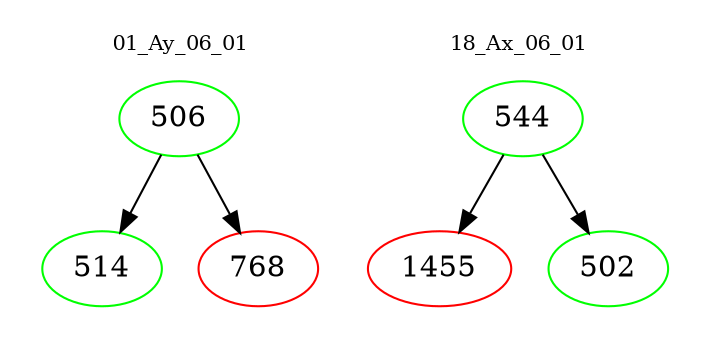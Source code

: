 digraph{
subgraph cluster_0 {
color = white
label = "01_Ay_06_01";
fontsize=10;
T0_506 [label="506", color="green"]
T0_506 -> T0_514 [color="black"]
T0_514 [label="514", color="green"]
T0_506 -> T0_768 [color="black"]
T0_768 [label="768", color="red"]
}
subgraph cluster_1 {
color = white
label = "18_Ax_06_01";
fontsize=10;
T1_544 [label="544", color="green"]
T1_544 -> T1_1455 [color="black"]
T1_1455 [label="1455", color="red"]
T1_544 -> T1_502 [color="black"]
T1_502 [label="502", color="green"]
}
}
